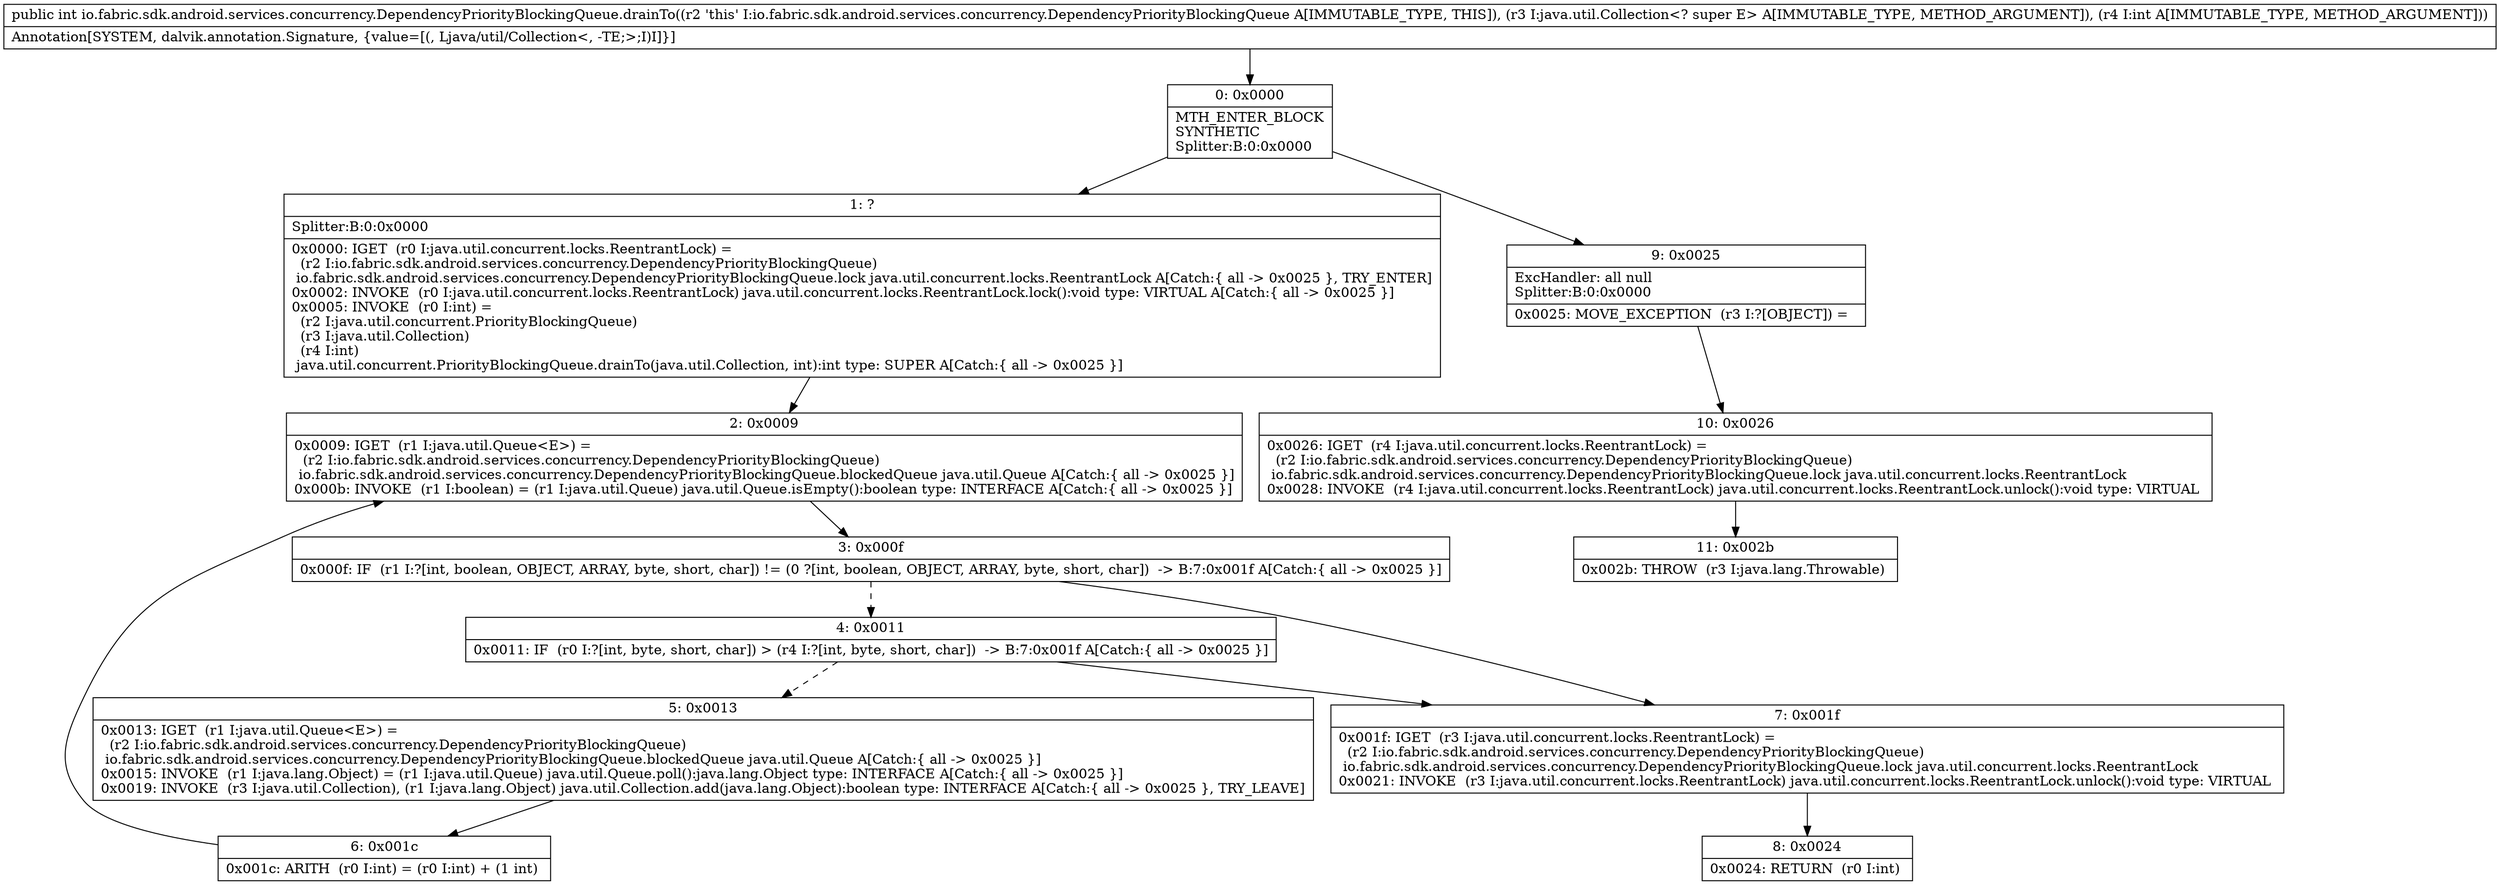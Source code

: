 digraph "CFG forio.fabric.sdk.android.services.concurrency.DependencyPriorityBlockingQueue.drainTo(Ljava\/util\/Collection;I)I" {
Node_0 [shape=record,label="{0\:\ 0x0000|MTH_ENTER_BLOCK\lSYNTHETIC\lSplitter:B:0:0x0000\l}"];
Node_1 [shape=record,label="{1\:\ ?|Splitter:B:0:0x0000\l|0x0000: IGET  (r0 I:java.util.concurrent.locks.ReentrantLock) = \l  (r2 I:io.fabric.sdk.android.services.concurrency.DependencyPriorityBlockingQueue)\l io.fabric.sdk.android.services.concurrency.DependencyPriorityBlockingQueue.lock java.util.concurrent.locks.ReentrantLock A[Catch:\{ all \-\> 0x0025 \}, TRY_ENTER]\l0x0002: INVOKE  (r0 I:java.util.concurrent.locks.ReentrantLock) java.util.concurrent.locks.ReentrantLock.lock():void type: VIRTUAL A[Catch:\{ all \-\> 0x0025 \}]\l0x0005: INVOKE  (r0 I:int) = \l  (r2 I:java.util.concurrent.PriorityBlockingQueue)\l  (r3 I:java.util.Collection)\l  (r4 I:int)\l java.util.concurrent.PriorityBlockingQueue.drainTo(java.util.Collection, int):int type: SUPER A[Catch:\{ all \-\> 0x0025 \}]\l}"];
Node_2 [shape=record,label="{2\:\ 0x0009|0x0009: IGET  (r1 I:java.util.Queue\<E\>) = \l  (r2 I:io.fabric.sdk.android.services.concurrency.DependencyPriorityBlockingQueue)\l io.fabric.sdk.android.services.concurrency.DependencyPriorityBlockingQueue.blockedQueue java.util.Queue A[Catch:\{ all \-\> 0x0025 \}]\l0x000b: INVOKE  (r1 I:boolean) = (r1 I:java.util.Queue) java.util.Queue.isEmpty():boolean type: INTERFACE A[Catch:\{ all \-\> 0x0025 \}]\l}"];
Node_3 [shape=record,label="{3\:\ 0x000f|0x000f: IF  (r1 I:?[int, boolean, OBJECT, ARRAY, byte, short, char]) != (0 ?[int, boolean, OBJECT, ARRAY, byte, short, char])  \-\> B:7:0x001f A[Catch:\{ all \-\> 0x0025 \}]\l}"];
Node_4 [shape=record,label="{4\:\ 0x0011|0x0011: IF  (r0 I:?[int, byte, short, char]) \> (r4 I:?[int, byte, short, char])  \-\> B:7:0x001f A[Catch:\{ all \-\> 0x0025 \}]\l}"];
Node_5 [shape=record,label="{5\:\ 0x0013|0x0013: IGET  (r1 I:java.util.Queue\<E\>) = \l  (r2 I:io.fabric.sdk.android.services.concurrency.DependencyPriorityBlockingQueue)\l io.fabric.sdk.android.services.concurrency.DependencyPriorityBlockingQueue.blockedQueue java.util.Queue A[Catch:\{ all \-\> 0x0025 \}]\l0x0015: INVOKE  (r1 I:java.lang.Object) = (r1 I:java.util.Queue) java.util.Queue.poll():java.lang.Object type: INTERFACE A[Catch:\{ all \-\> 0x0025 \}]\l0x0019: INVOKE  (r3 I:java.util.Collection), (r1 I:java.lang.Object) java.util.Collection.add(java.lang.Object):boolean type: INTERFACE A[Catch:\{ all \-\> 0x0025 \}, TRY_LEAVE]\l}"];
Node_6 [shape=record,label="{6\:\ 0x001c|0x001c: ARITH  (r0 I:int) = (r0 I:int) + (1 int) \l}"];
Node_7 [shape=record,label="{7\:\ 0x001f|0x001f: IGET  (r3 I:java.util.concurrent.locks.ReentrantLock) = \l  (r2 I:io.fabric.sdk.android.services.concurrency.DependencyPriorityBlockingQueue)\l io.fabric.sdk.android.services.concurrency.DependencyPriorityBlockingQueue.lock java.util.concurrent.locks.ReentrantLock \l0x0021: INVOKE  (r3 I:java.util.concurrent.locks.ReentrantLock) java.util.concurrent.locks.ReentrantLock.unlock():void type: VIRTUAL \l}"];
Node_8 [shape=record,label="{8\:\ 0x0024|0x0024: RETURN  (r0 I:int) \l}"];
Node_9 [shape=record,label="{9\:\ 0x0025|ExcHandler: all null\lSplitter:B:0:0x0000\l|0x0025: MOVE_EXCEPTION  (r3 I:?[OBJECT]) =  \l}"];
Node_10 [shape=record,label="{10\:\ 0x0026|0x0026: IGET  (r4 I:java.util.concurrent.locks.ReentrantLock) = \l  (r2 I:io.fabric.sdk.android.services.concurrency.DependencyPriorityBlockingQueue)\l io.fabric.sdk.android.services.concurrency.DependencyPriorityBlockingQueue.lock java.util.concurrent.locks.ReentrantLock \l0x0028: INVOKE  (r4 I:java.util.concurrent.locks.ReentrantLock) java.util.concurrent.locks.ReentrantLock.unlock():void type: VIRTUAL \l}"];
Node_11 [shape=record,label="{11\:\ 0x002b|0x002b: THROW  (r3 I:java.lang.Throwable) \l}"];
MethodNode[shape=record,label="{public int io.fabric.sdk.android.services.concurrency.DependencyPriorityBlockingQueue.drainTo((r2 'this' I:io.fabric.sdk.android.services.concurrency.DependencyPriorityBlockingQueue A[IMMUTABLE_TYPE, THIS]), (r3 I:java.util.Collection\<? super E\> A[IMMUTABLE_TYPE, METHOD_ARGUMENT]), (r4 I:int A[IMMUTABLE_TYPE, METHOD_ARGUMENT]))  | Annotation[SYSTEM, dalvik.annotation.Signature, \{value=[(, Ljava\/util\/Collection\<, \-TE;\>;I)I]\}]\l}"];
MethodNode -> Node_0;
Node_0 -> Node_1;
Node_0 -> Node_9;
Node_1 -> Node_2;
Node_2 -> Node_3;
Node_3 -> Node_4[style=dashed];
Node_3 -> Node_7;
Node_4 -> Node_5[style=dashed];
Node_4 -> Node_7;
Node_5 -> Node_6;
Node_6 -> Node_2;
Node_7 -> Node_8;
Node_9 -> Node_10;
Node_10 -> Node_11;
}

